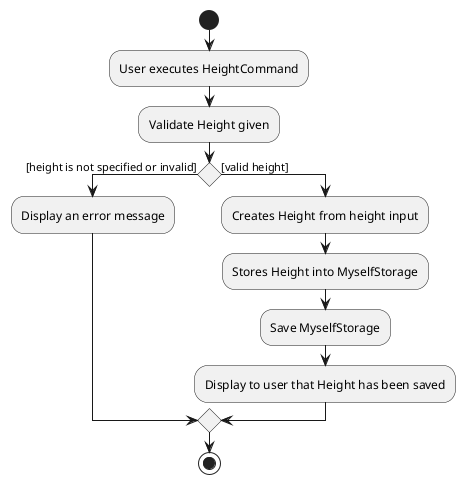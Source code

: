 @startuml
/' @author @jarrod-bob'/

start

:User executes HeightCommand;
:Validate Height given;

if () then ([height is not specified or invalid])
    :Display an error message;

else ([valid height])
    :Creates Height from height input;
    :Stores Height into MyselfStorage;
    :Save MyselfStorage;
    :Display to user that Height has been saved;

endif
stop
@enduml
